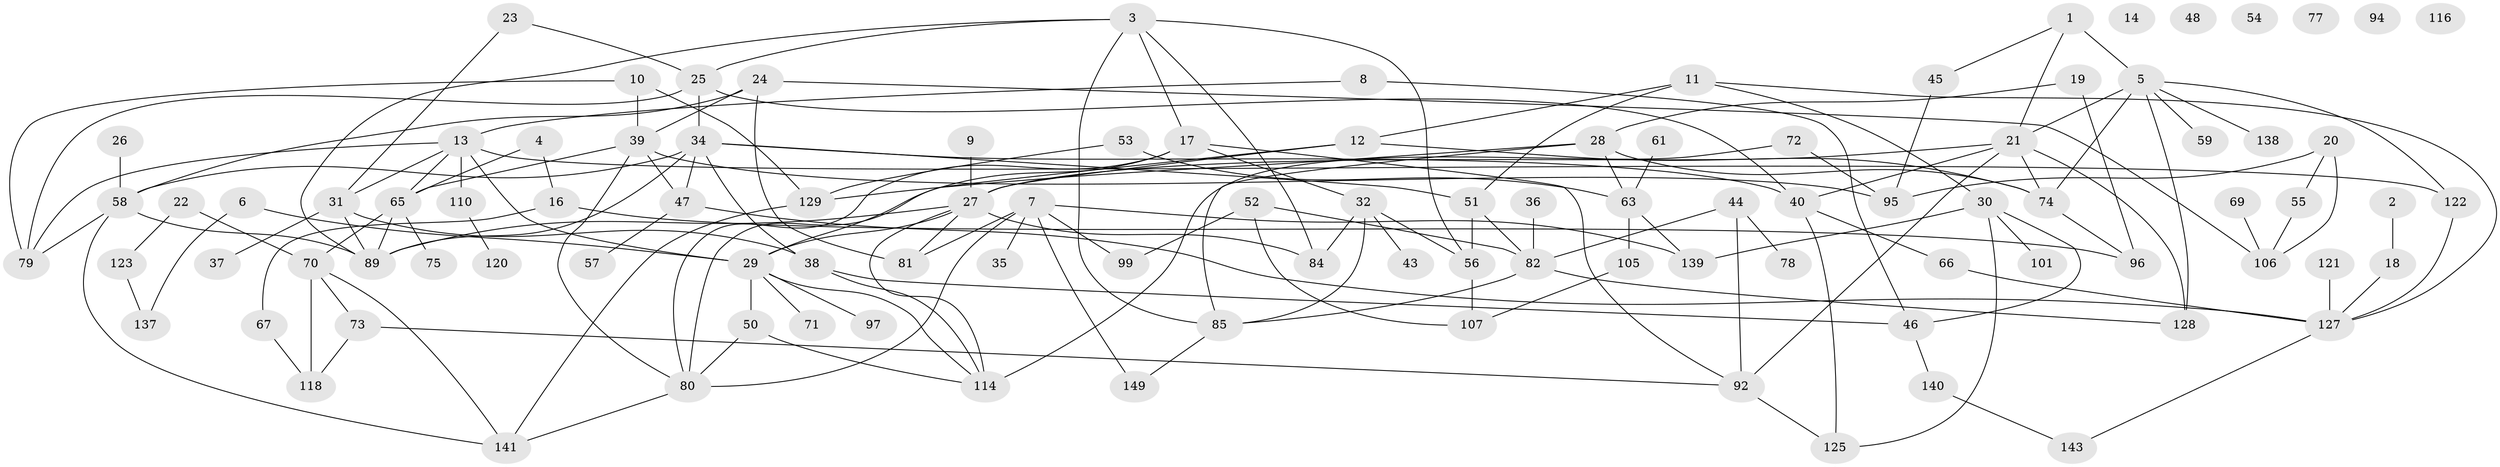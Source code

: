 // Generated by graph-tools (version 1.1) at 2025/23/03/03/25 07:23:25]
// undirected, 104 vertices, 164 edges
graph export_dot {
graph [start="1"]
  node [color=gray90,style=filled];
  1;
  2;
  3 [super="+146"];
  4;
  5 [super="+49"];
  6;
  7 [super="+42"];
  8;
  9;
  10;
  11;
  12 [super="+144"];
  13 [super="+15"];
  14;
  16 [super="+111"];
  17 [super="+112"];
  18 [super="+102"];
  19;
  20;
  21 [super="+88"];
  22 [super="+62"];
  23;
  24 [super="+41"];
  25 [super="+76"];
  26 [super="+113"];
  27 [super="+136"];
  28 [super="+64"];
  29 [super="+100"];
  30 [super="+87"];
  31 [super="+108"];
  32 [super="+33"];
  34 [super="+124"];
  35;
  36;
  37;
  38 [super="+91"];
  39 [super="+60"];
  40 [super="+133"];
  43;
  44 [super="+83"];
  45 [super="+93"];
  46 [super="+68"];
  47 [super="+104"];
  48;
  50;
  51;
  52 [super="+145"];
  53;
  54;
  55;
  56 [super="+117"];
  57;
  58 [super="+132"];
  59;
  61;
  63 [super="+86"];
  65;
  66;
  67;
  69;
  70 [super="+90"];
  71;
  72;
  73 [super="+98"];
  74;
  75;
  77;
  78;
  79 [super="+130"];
  80 [super="+148"];
  81;
  82 [super="+115"];
  84 [super="+135"];
  85;
  89 [super="+103"];
  92 [super="+126"];
  94;
  95;
  96;
  97;
  99;
  101;
  105;
  106 [super="+109"];
  107 [super="+134"];
  110;
  114 [super="+142"];
  116;
  118 [super="+119"];
  120;
  121;
  122 [super="+131"];
  123;
  125;
  127;
  128;
  129 [super="+147"];
  137;
  138;
  139;
  140;
  141;
  143;
  149;
  1 -- 5 [weight=2];
  1 -- 21;
  1 -- 45;
  2 -- 18;
  3 -- 25;
  3 -- 17;
  3 -- 56;
  3 -- 89;
  3 -- 84;
  3 -- 85;
  4 -- 65;
  4 -- 16;
  5 -- 128;
  5 -- 21;
  5 -- 122;
  5 -- 138;
  5 -- 74;
  5 -- 59;
  6 -- 137;
  6 -- 29;
  7 -- 80;
  7 -- 139;
  7 -- 149;
  7 -- 99;
  7 -- 81;
  7 -- 35;
  8 -- 13;
  8 -- 46;
  9 -- 27;
  10 -- 79;
  10 -- 39;
  10 -- 129;
  11 -- 51;
  11 -- 127;
  11 -- 30;
  11 -- 12;
  12 -- 80;
  12 -- 27;
  12 -- 74;
  13 -- 65;
  13 -- 79;
  13 -- 29;
  13 -- 110;
  13 -- 31;
  13 -- 122;
  16 -- 67;
  16 -- 96;
  17 -- 32;
  17 -- 29;
  17 -- 80;
  17 -- 92;
  18 -- 127;
  19 -- 96;
  19 -- 28;
  20 -- 55;
  20 -- 95;
  20 -- 106;
  21 -- 27;
  21 -- 128;
  21 -- 74;
  21 -- 92;
  21 -- 40;
  22 -- 70;
  22 -- 123;
  23 -- 25;
  23 -- 31;
  24 -- 58 [weight=2];
  24 -- 81;
  24 -- 106;
  24 -- 39;
  25 -- 34;
  25 -- 79;
  25 -- 40;
  26 -- 58;
  27 -- 114;
  27 -- 89;
  27 -- 81;
  27 -- 29;
  27 -- 84;
  28 -- 74;
  28 -- 85;
  28 -- 129;
  28 -- 63;
  29 -- 50;
  29 -- 71;
  29 -- 97;
  29 -- 114;
  30 -- 125;
  30 -- 139;
  30 -- 101;
  30 -- 46;
  31 -- 37;
  31 -- 89;
  31 -- 38;
  32 -- 43;
  32 -- 85;
  32 -- 56;
  32 -- 84;
  34 -- 40;
  34 -- 51;
  34 -- 58;
  34 -- 89;
  34 -- 38;
  34 -- 47;
  36 -- 82;
  38 -- 114;
  38 -- 46;
  39 -- 65;
  39 -- 95;
  39 -- 47;
  39 -- 80;
  40 -- 66;
  40 -- 125;
  44 -- 92;
  44 -- 82;
  44 -- 78;
  45 -- 95;
  46 -- 140;
  47 -- 57;
  47 -- 127;
  50 -- 114;
  50 -- 80;
  51 -- 82;
  51 -- 56;
  52 -- 82;
  52 -- 99;
  52 -- 107;
  53 -- 63;
  53 -- 129;
  55 -- 106;
  56 -- 107;
  58 -- 141;
  58 -- 89;
  58 -- 79;
  61 -- 63;
  63 -- 139;
  63 -- 105;
  65 -- 70;
  65 -- 75;
  65 -- 89;
  66 -- 127;
  67 -- 118;
  69 -- 106;
  70 -- 141;
  70 -- 73;
  70 -- 118;
  72 -- 95;
  72 -- 114;
  73 -- 92;
  73 -- 118;
  74 -- 96;
  80 -- 141;
  82 -- 128;
  82 -- 85;
  85 -- 149;
  92 -- 125;
  105 -- 107;
  110 -- 120;
  121 -- 127;
  122 -- 127;
  123 -- 137;
  127 -- 143;
  129 -- 141;
  140 -- 143;
}
